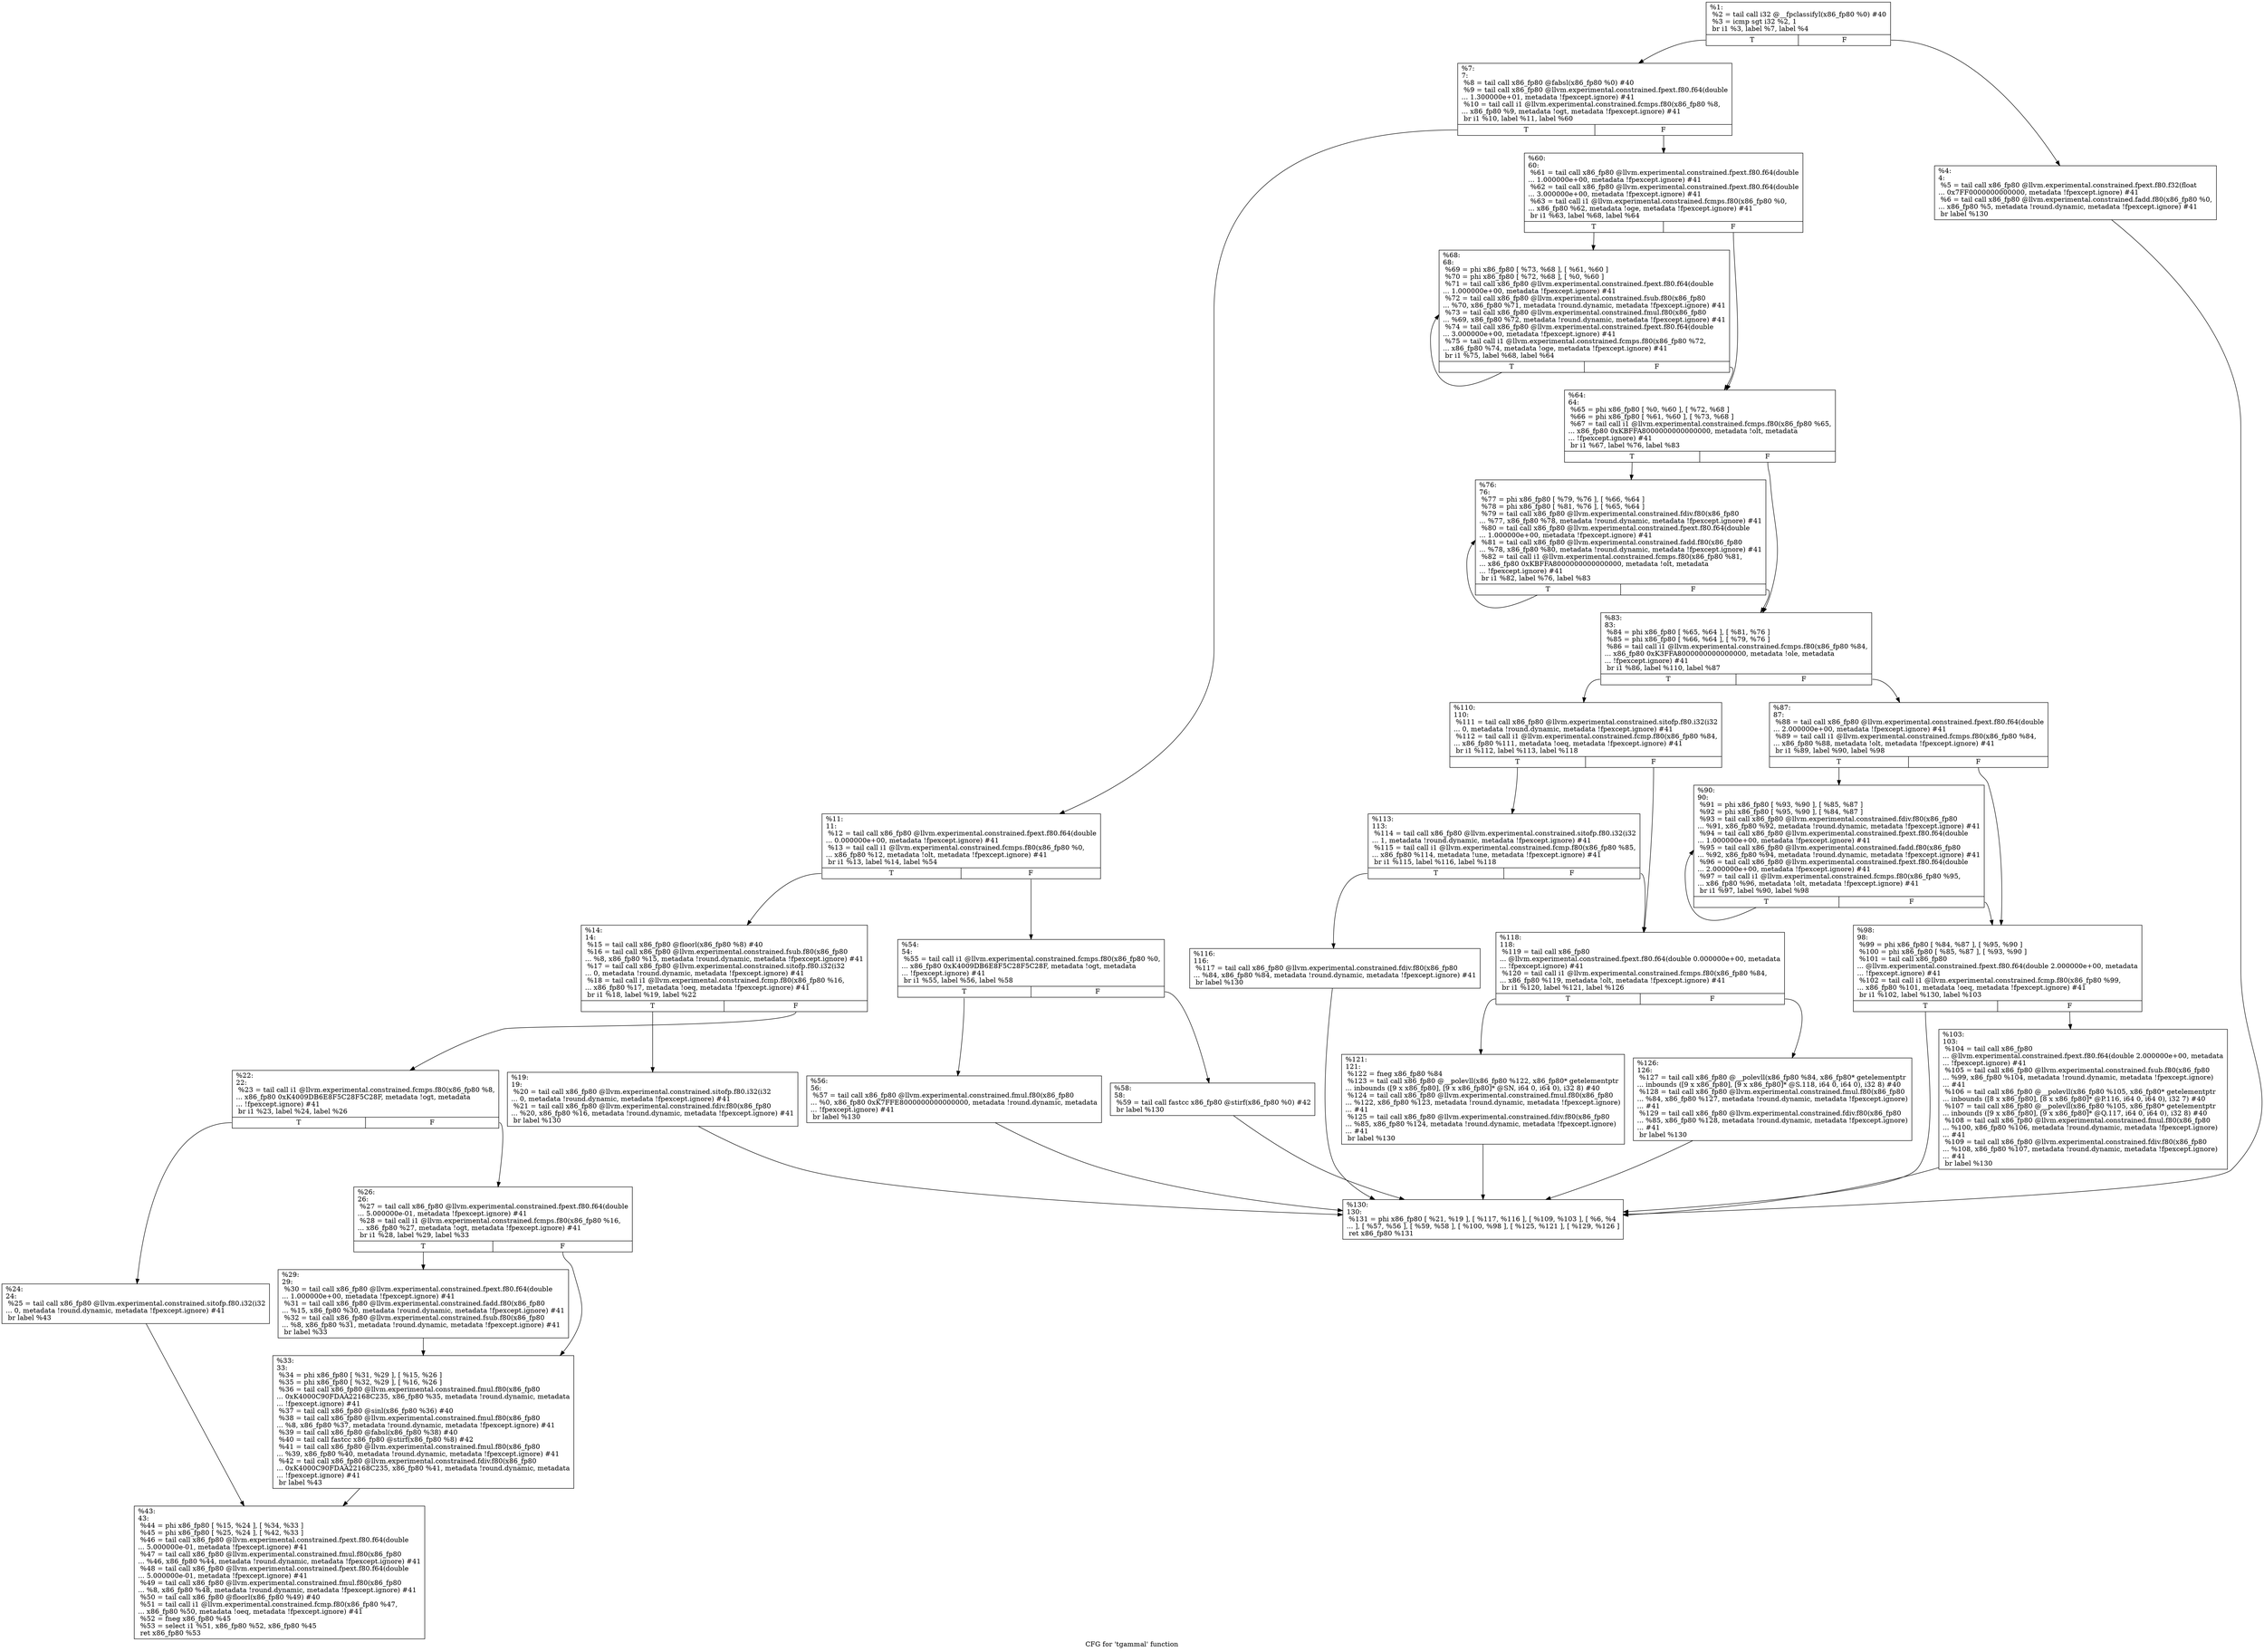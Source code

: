 digraph "CFG for 'tgammal' function" {
	label="CFG for 'tgammal' function";

	Node0x1af55e0 [shape=record,label="{%1:\l  %2 = tail call i32 @__fpclassifyl(x86_fp80 %0) #40\l  %3 = icmp sgt i32 %2, 1\l  br i1 %3, label %7, label %4\l|{<s0>T|<s1>F}}"];
	Node0x1af55e0:s0 -> Node0x1af5780;
	Node0x1af55e0:s1 -> Node0x1af5730;
	Node0x1af5730 [shape=record,label="{%4:\l4:                                                \l  %5 = tail call x86_fp80 @llvm.experimental.constrained.fpext.f80.f32(float\l... 0x7FF0000000000000, metadata !fpexcept.ignore) #41\l  %6 = tail call x86_fp80 @llvm.experimental.constrained.fadd.f80(x86_fp80 %0,\l... x86_fp80 %5, metadata !round.dynamic, metadata !fpexcept.ignore) #41\l  br label %130\l}"];
	Node0x1af5730 -> Node0x1af6040;
	Node0x1af5780 [shape=record,label="{%7:\l7:                                                \l  %8 = tail call x86_fp80 @fabsl(x86_fp80 %0) #40\l  %9 = tail call x86_fp80 @llvm.experimental.constrained.fpext.f80.f64(double\l... 1.300000e+01, metadata !fpexcept.ignore) #41\l  %10 = tail call i1 @llvm.experimental.constrained.fcmps.f80(x86_fp80 %8,\l... x86_fp80 %9, metadata !ogt, metadata !fpexcept.ignore) #41\l  br i1 %10, label %11, label %60\l|{<s0>T|<s1>F}}"];
	Node0x1af5780:s0 -> Node0x1af57d0;
	Node0x1af5780:s1 -> Node0x1af5b90;
	Node0x1af57d0 [shape=record,label="{%11:\l11:                                               \l  %12 = tail call x86_fp80 @llvm.experimental.constrained.fpext.f80.f64(double\l... 0.000000e+00, metadata !fpexcept.ignore) #41\l  %13 = tail call i1 @llvm.experimental.constrained.fcmps.f80(x86_fp80 %0,\l... x86_fp80 %12, metadata !olt, metadata !fpexcept.ignore) #41\l  br i1 %13, label %14, label %54\l|{<s0>T|<s1>F}}"];
	Node0x1af57d0:s0 -> Node0x1af5820;
	Node0x1af57d0:s1 -> Node0x1af5aa0;
	Node0x1af5820 [shape=record,label="{%14:\l14:                                               \l  %15 = tail call x86_fp80 @floorl(x86_fp80 %8) #40\l  %16 = tail call x86_fp80 @llvm.experimental.constrained.fsub.f80(x86_fp80\l... %8, x86_fp80 %15, metadata !round.dynamic, metadata !fpexcept.ignore) #41\l  %17 = tail call x86_fp80 @llvm.experimental.constrained.sitofp.f80.i32(i32\l... 0, metadata !round.dynamic, metadata !fpexcept.ignore) #41\l  %18 = tail call i1 @llvm.experimental.constrained.fcmp.f80(x86_fp80 %16,\l... x86_fp80 %17, metadata !oeq, metadata !fpexcept.ignore) #41\l  br i1 %18, label %19, label %22\l|{<s0>T|<s1>F}}"];
	Node0x1af5820:s0 -> Node0x1af5870;
	Node0x1af5820:s1 -> Node0x1af58c0;
	Node0x1af5870 [shape=record,label="{%19:\l19:                                               \l  %20 = tail call x86_fp80 @llvm.experimental.constrained.sitofp.f80.i32(i32\l... 0, metadata !round.dynamic, metadata !fpexcept.ignore) #41\l  %21 = tail call x86_fp80 @llvm.experimental.constrained.fdiv.f80(x86_fp80\l... %20, x86_fp80 %16, metadata !round.dynamic, metadata !fpexcept.ignore) #41\l  br label %130\l}"];
	Node0x1af5870 -> Node0x1af6040;
	Node0x1af58c0 [shape=record,label="{%22:\l22:                                               \l  %23 = tail call i1 @llvm.experimental.constrained.fcmps.f80(x86_fp80 %8,\l... x86_fp80 0xK4009DB6E8F5C28F5C28F, metadata !ogt, metadata\l... !fpexcept.ignore) #41\l  br i1 %23, label %24, label %26\l|{<s0>T|<s1>F}}"];
	Node0x1af58c0:s0 -> Node0x1af5910;
	Node0x1af58c0:s1 -> Node0x1af5960;
	Node0x1af5910 [shape=record,label="{%24:\l24:                                               \l  %25 = tail call x86_fp80 @llvm.experimental.constrained.sitofp.f80.i32(i32\l... 0, metadata !round.dynamic, metadata !fpexcept.ignore) #41\l  br label %43\l}"];
	Node0x1af5910 -> Node0x1af5a50;
	Node0x1af5960 [shape=record,label="{%26:\l26:                                               \l  %27 = tail call x86_fp80 @llvm.experimental.constrained.fpext.f80.f64(double\l... 5.000000e-01, metadata !fpexcept.ignore) #41\l  %28 = tail call i1 @llvm.experimental.constrained.fcmps.f80(x86_fp80 %16,\l... x86_fp80 %27, metadata !ogt, metadata !fpexcept.ignore) #41\l  br i1 %28, label %29, label %33\l|{<s0>T|<s1>F}}"];
	Node0x1af5960:s0 -> Node0x1af59b0;
	Node0x1af5960:s1 -> Node0x1af5a00;
	Node0x1af59b0 [shape=record,label="{%29:\l29:                                               \l  %30 = tail call x86_fp80 @llvm.experimental.constrained.fpext.f80.f64(double\l... 1.000000e+00, metadata !fpexcept.ignore) #41\l  %31 = tail call x86_fp80 @llvm.experimental.constrained.fadd.f80(x86_fp80\l... %15, x86_fp80 %30, metadata !round.dynamic, metadata !fpexcept.ignore) #41\l  %32 = tail call x86_fp80 @llvm.experimental.constrained.fsub.f80(x86_fp80\l... %8, x86_fp80 %31, metadata !round.dynamic, metadata !fpexcept.ignore) #41\l  br label %33\l}"];
	Node0x1af59b0 -> Node0x1af5a00;
	Node0x1af5a00 [shape=record,label="{%33:\l33:                                               \l  %34 = phi x86_fp80 [ %31, %29 ], [ %15, %26 ]\l  %35 = phi x86_fp80 [ %32, %29 ], [ %16, %26 ]\l  %36 = tail call x86_fp80 @llvm.experimental.constrained.fmul.f80(x86_fp80\l... 0xK4000C90FDAA22168C235, x86_fp80 %35, metadata !round.dynamic, metadata\l... !fpexcept.ignore) #41\l  %37 = tail call x86_fp80 @sinl(x86_fp80 %36) #40\l  %38 = tail call x86_fp80 @llvm.experimental.constrained.fmul.f80(x86_fp80\l... %8, x86_fp80 %37, metadata !round.dynamic, metadata !fpexcept.ignore) #41\l  %39 = tail call x86_fp80 @fabsl(x86_fp80 %38) #40\l  %40 = tail call fastcc x86_fp80 @stirf(x86_fp80 %8) #42\l  %41 = tail call x86_fp80 @llvm.experimental.constrained.fmul.f80(x86_fp80\l... %39, x86_fp80 %40, metadata !round.dynamic, metadata !fpexcept.ignore) #41\l  %42 = tail call x86_fp80 @llvm.experimental.constrained.fdiv.f80(x86_fp80\l... 0xK4000C90FDAA22168C235, x86_fp80 %41, metadata !round.dynamic, metadata\l... !fpexcept.ignore) #41\l  br label %43\l}"];
	Node0x1af5a00 -> Node0x1af5a50;
	Node0x1af5a50 [shape=record,label="{%43:\l43:                                               \l  %44 = phi x86_fp80 [ %15, %24 ], [ %34, %33 ]\l  %45 = phi x86_fp80 [ %25, %24 ], [ %42, %33 ]\l  %46 = tail call x86_fp80 @llvm.experimental.constrained.fpext.f80.f64(double\l... 5.000000e-01, metadata !fpexcept.ignore) #41\l  %47 = tail call x86_fp80 @llvm.experimental.constrained.fmul.f80(x86_fp80\l... %46, x86_fp80 %44, metadata !round.dynamic, metadata !fpexcept.ignore) #41\l  %48 = tail call x86_fp80 @llvm.experimental.constrained.fpext.f80.f64(double\l... 5.000000e-01, metadata !fpexcept.ignore) #41\l  %49 = tail call x86_fp80 @llvm.experimental.constrained.fmul.f80(x86_fp80\l... %8, x86_fp80 %48, metadata !round.dynamic, metadata !fpexcept.ignore) #41\l  %50 = tail call x86_fp80 @floorl(x86_fp80 %49) #40\l  %51 = tail call i1 @llvm.experimental.constrained.fcmp.f80(x86_fp80 %47,\l... x86_fp80 %50, metadata !oeq, metadata !fpexcept.ignore) #41\l  %52 = fneg x86_fp80 %45\l  %53 = select i1 %51, x86_fp80 %52, x86_fp80 %45\l  ret x86_fp80 %53\l}"];
	Node0x1af5aa0 [shape=record,label="{%54:\l54:                                               \l  %55 = tail call i1 @llvm.experimental.constrained.fcmps.f80(x86_fp80 %0,\l... x86_fp80 0xK4009DB6E8F5C28F5C28F, metadata !ogt, metadata\l... !fpexcept.ignore) #41\l  br i1 %55, label %56, label %58\l|{<s0>T|<s1>F}}"];
	Node0x1af5aa0:s0 -> Node0x1af5af0;
	Node0x1af5aa0:s1 -> Node0x1af5b40;
	Node0x1af5af0 [shape=record,label="{%56:\l56:                                               \l  %57 = tail call x86_fp80 @llvm.experimental.constrained.fmul.f80(x86_fp80\l... %0, x86_fp80 0xK7FFE8000000000000000, metadata !round.dynamic, metadata\l... !fpexcept.ignore) #41\l  br label %130\l}"];
	Node0x1af5af0 -> Node0x1af6040;
	Node0x1af5b40 [shape=record,label="{%58:\l58:                                               \l  %59 = tail call fastcc x86_fp80 @stirf(x86_fp80 %0) #42\l  br label %130\l}"];
	Node0x1af5b40 -> Node0x1af6040;
	Node0x1af5b90 [shape=record,label="{%60:\l60:                                               \l  %61 = tail call x86_fp80 @llvm.experimental.constrained.fpext.f80.f64(double\l... 1.000000e+00, metadata !fpexcept.ignore) #41\l  %62 = tail call x86_fp80 @llvm.experimental.constrained.fpext.f80.f64(double\l... 3.000000e+00, metadata !fpexcept.ignore) #41\l  %63 = tail call i1 @llvm.experimental.constrained.fcmps.f80(x86_fp80 %0,\l... x86_fp80 %62, metadata !oge, metadata !fpexcept.ignore) #41\l  br i1 %63, label %68, label %64\l|{<s0>T|<s1>F}}"];
	Node0x1af5b90:s0 -> Node0x1af5c30;
	Node0x1af5b90:s1 -> Node0x1af5be0;
	Node0x1af5be0 [shape=record,label="{%64:\l64:                                               \l  %65 = phi x86_fp80 [ %0, %60 ], [ %72, %68 ]\l  %66 = phi x86_fp80 [ %61, %60 ], [ %73, %68 ]\l  %67 = tail call i1 @llvm.experimental.constrained.fcmps.f80(x86_fp80 %65,\l... x86_fp80 0xKBFFA8000000000000000, metadata !olt, metadata\l... !fpexcept.ignore) #41\l  br i1 %67, label %76, label %83\l|{<s0>T|<s1>F}}"];
	Node0x1af5be0:s0 -> Node0x1af5c80;
	Node0x1af5be0:s1 -> Node0x1af5cd0;
	Node0x1af5c30 [shape=record,label="{%68:\l68:                                               \l  %69 = phi x86_fp80 [ %73, %68 ], [ %61, %60 ]\l  %70 = phi x86_fp80 [ %72, %68 ], [ %0, %60 ]\l  %71 = tail call x86_fp80 @llvm.experimental.constrained.fpext.f80.f64(double\l... 1.000000e+00, metadata !fpexcept.ignore) #41\l  %72 = tail call x86_fp80 @llvm.experimental.constrained.fsub.f80(x86_fp80\l... %70, x86_fp80 %71, metadata !round.dynamic, metadata !fpexcept.ignore) #41\l  %73 = tail call x86_fp80 @llvm.experimental.constrained.fmul.f80(x86_fp80\l... %69, x86_fp80 %72, metadata !round.dynamic, metadata !fpexcept.ignore) #41\l  %74 = tail call x86_fp80 @llvm.experimental.constrained.fpext.f80.f64(double\l... 3.000000e+00, metadata !fpexcept.ignore) #41\l  %75 = tail call i1 @llvm.experimental.constrained.fcmps.f80(x86_fp80 %72,\l... x86_fp80 %74, metadata !oge, metadata !fpexcept.ignore) #41\l  br i1 %75, label %68, label %64\l|{<s0>T|<s1>F}}"];
	Node0x1af5c30:s0 -> Node0x1af5c30;
	Node0x1af5c30:s1 -> Node0x1af5be0;
	Node0x1af5c80 [shape=record,label="{%76:\l76:                                               \l  %77 = phi x86_fp80 [ %79, %76 ], [ %66, %64 ]\l  %78 = phi x86_fp80 [ %81, %76 ], [ %65, %64 ]\l  %79 = tail call x86_fp80 @llvm.experimental.constrained.fdiv.f80(x86_fp80\l... %77, x86_fp80 %78, metadata !round.dynamic, metadata !fpexcept.ignore) #41\l  %80 = tail call x86_fp80 @llvm.experimental.constrained.fpext.f80.f64(double\l... 1.000000e+00, metadata !fpexcept.ignore) #41\l  %81 = tail call x86_fp80 @llvm.experimental.constrained.fadd.f80(x86_fp80\l... %78, x86_fp80 %80, metadata !round.dynamic, metadata !fpexcept.ignore) #41\l  %82 = tail call i1 @llvm.experimental.constrained.fcmps.f80(x86_fp80 %81,\l... x86_fp80 0xKBFFA8000000000000000, metadata !olt, metadata\l... !fpexcept.ignore) #41\l  br i1 %82, label %76, label %83\l|{<s0>T|<s1>F}}"];
	Node0x1af5c80:s0 -> Node0x1af5c80;
	Node0x1af5c80:s1 -> Node0x1af5cd0;
	Node0x1af5cd0 [shape=record,label="{%83:\l83:                                               \l  %84 = phi x86_fp80 [ %65, %64 ], [ %81, %76 ]\l  %85 = phi x86_fp80 [ %66, %64 ], [ %79, %76 ]\l  %86 = tail call i1 @llvm.experimental.constrained.fcmps.f80(x86_fp80 %84,\l... x86_fp80 0xK3FFA8000000000000000, metadata !ole, metadata\l... !fpexcept.ignore) #41\l  br i1 %86, label %110, label %87\l|{<s0>T|<s1>F}}"];
	Node0x1af5cd0:s0 -> Node0x1af5e60;
	Node0x1af5cd0:s1 -> Node0x1af5d20;
	Node0x1af5d20 [shape=record,label="{%87:\l87:                                               \l  %88 = tail call x86_fp80 @llvm.experimental.constrained.fpext.f80.f64(double\l... 2.000000e+00, metadata !fpexcept.ignore) #41\l  %89 = tail call i1 @llvm.experimental.constrained.fcmps.f80(x86_fp80 %84,\l... x86_fp80 %88, metadata !olt, metadata !fpexcept.ignore) #41\l  br i1 %89, label %90, label %98\l|{<s0>T|<s1>F}}"];
	Node0x1af5d20:s0 -> Node0x1af5d70;
	Node0x1af5d20:s1 -> Node0x1af5dc0;
	Node0x1af5d70 [shape=record,label="{%90:\l90:                                               \l  %91 = phi x86_fp80 [ %93, %90 ], [ %85, %87 ]\l  %92 = phi x86_fp80 [ %95, %90 ], [ %84, %87 ]\l  %93 = tail call x86_fp80 @llvm.experimental.constrained.fdiv.f80(x86_fp80\l... %91, x86_fp80 %92, metadata !round.dynamic, metadata !fpexcept.ignore) #41\l  %94 = tail call x86_fp80 @llvm.experimental.constrained.fpext.f80.f64(double\l... 1.000000e+00, metadata !fpexcept.ignore) #41\l  %95 = tail call x86_fp80 @llvm.experimental.constrained.fadd.f80(x86_fp80\l... %92, x86_fp80 %94, metadata !round.dynamic, metadata !fpexcept.ignore) #41\l  %96 = tail call x86_fp80 @llvm.experimental.constrained.fpext.f80.f64(double\l... 2.000000e+00, metadata !fpexcept.ignore) #41\l  %97 = tail call i1 @llvm.experimental.constrained.fcmps.f80(x86_fp80 %95,\l... x86_fp80 %96, metadata !olt, metadata !fpexcept.ignore) #41\l  br i1 %97, label %90, label %98\l|{<s0>T|<s1>F}}"];
	Node0x1af5d70:s0 -> Node0x1af5d70;
	Node0x1af5d70:s1 -> Node0x1af5dc0;
	Node0x1af5dc0 [shape=record,label="{%98:\l98:                                               \l  %99 = phi x86_fp80 [ %84, %87 ], [ %95, %90 ]\l  %100 = phi x86_fp80 [ %85, %87 ], [ %93, %90 ]\l  %101 = tail call x86_fp80\l... @llvm.experimental.constrained.fpext.f80.f64(double 2.000000e+00, metadata\l... !fpexcept.ignore) #41\l  %102 = tail call i1 @llvm.experimental.constrained.fcmp.f80(x86_fp80 %99,\l... x86_fp80 %101, metadata !oeq, metadata !fpexcept.ignore) #41\l  br i1 %102, label %130, label %103\l|{<s0>T|<s1>F}}"];
	Node0x1af5dc0:s0 -> Node0x1af6040;
	Node0x1af5dc0:s1 -> Node0x1af5e10;
	Node0x1af5e10 [shape=record,label="{%103:\l103:                                              \l  %104 = tail call x86_fp80\l... @llvm.experimental.constrained.fpext.f80.f64(double 2.000000e+00, metadata\l... !fpexcept.ignore) #41\l  %105 = tail call x86_fp80 @llvm.experimental.constrained.fsub.f80(x86_fp80\l... %99, x86_fp80 %104, metadata !round.dynamic, metadata !fpexcept.ignore)\l... #41\l  %106 = tail call x86_fp80 @__polevll(x86_fp80 %105, x86_fp80* getelementptr\l... inbounds ([8 x x86_fp80], [8 x x86_fp80]* @P.116, i64 0, i64 0), i32 7) #40\l  %107 = tail call x86_fp80 @__polevll(x86_fp80 %105, x86_fp80* getelementptr\l... inbounds ([9 x x86_fp80], [9 x x86_fp80]* @Q.117, i64 0, i64 0), i32 8) #40\l  %108 = tail call x86_fp80 @llvm.experimental.constrained.fmul.f80(x86_fp80\l... %100, x86_fp80 %106, metadata !round.dynamic, metadata !fpexcept.ignore)\l... #41\l  %109 = tail call x86_fp80 @llvm.experimental.constrained.fdiv.f80(x86_fp80\l... %108, x86_fp80 %107, metadata !round.dynamic, metadata !fpexcept.ignore)\l... #41\l  br label %130\l}"];
	Node0x1af5e10 -> Node0x1af6040;
	Node0x1af5e60 [shape=record,label="{%110:\l110:                                              \l  %111 = tail call x86_fp80 @llvm.experimental.constrained.sitofp.f80.i32(i32\l... 0, metadata !round.dynamic, metadata !fpexcept.ignore) #41\l  %112 = tail call i1 @llvm.experimental.constrained.fcmp.f80(x86_fp80 %84,\l... x86_fp80 %111, metadata !oeq, metadata !fpexcept.ignore) #41\l  br i1 %112, label %113, label %118\l|{<s0>T|<s1>F}}"];
	Node0x1af5e60:s0 -> Node0x1af5eb0;
	Node0x1af5e60:s1 -> Node0x1af5f50;
	Node0x1af5eb0 [shape=record,label="{%113:\l113:                                              \l  %114 = tail call x86_fp80 @llvm.experimental.constrained.sitofp.f80.i32(i32\l... 1, metadata !round.dynamic, metadata !fpexcept.ignore) #41\l  %115 = tail call i1 @llvm.experimental.constrained.fcmp.f80(x86_fp80 %85,\l... x86_fp80 %114, metadata !une, metadata !fpexcept.ignore) #41\l  br i1 %115, label %116, label %118\l|{<s0>T|<s1>F}}"];
	Node0x1af5eb0:s0 -> Node0x1af5f00;
	Node0x1af5eb0:s1 -> Node0x1af5f50;
	Node0x1af5f00 [shape=record,label="{%116:\l116:                                              \l  %117 = tail call x86_fp80 @llvm.experimental.constrained.fdiv.f80(x86_fp80\l... %84, x86_fp80 %84, metadata !round.dynamic, metadata !fpexcept.ignore) #41\l  br label %130\l}"];
	Node0x1af5f00 -> Node0x1af6040;
	Node0x1af5f50 [shape=record,label="{%118:\l118:                                              \l  %119 = tail call x86_fp80\l... @llvm.experimental.constrained.fpext.f80.f64(double 0.000000e+00, metadata\l... !fpexcept.ignore) #41\l  %120 = tail call i1 @llvm.experimental.constrained.fcmps.f80(x86_fp80 %84,\l... x86_fp80 %119, metadata !olt, metadata !fpexcept.ignore) #41\l  br i1 %120, label %121, label %126\l|{<s0>T|<s1>F}}"];
	Node0x1af5f50:s0 -> Node0x1af5fa0;
	Node0x1af5f50:s1 -> Node0x1af5ff0;
	Node0x1af5fa0 [shape=record,label="{%121:\l121:                                              \l  %122 = fneg x86_fp80 %84\l  %123 = tail call x86_fp80 @__polevll(x86_fp80 %122, x86_fp80* getelementptr\l... inbounds ([9 x x86_fp80], [9 x x86_fp80]* @SN, i64 0, i64 0), i32 8) #40\l  %124 = tail call x86_fp80 @llvm.experimental.constrained.fmul.f80(x86_fp80\l... %122, x86_fp80 %123, metadata !round.dynamic, metadata !fpexcept.ignore)\l... #41\l  %125 = tail call x86_fp80 @llvm.experimental.constrained.fdiv.f80(x86_fp80\l... %85, x86_fp80 %124, metadata !round.dynamic, metadata !fpexcept.ignore)\l... #41\l  br label %130\l}"];
	Node0x1af5fa0 -> Node0x1af6040;
	Node0x1af5ff0 [shape=record,label="{%126:\l126:                                              \l  %127 = tail call x86_fp80 @__polevll(x86_fp80 %84, x86_fp80* getelementptr\l... inbounds ([9 x x86_fp80], [9 x x86_fp80]* @S.118, i64 0, i64 0), i32 8) #40\l  %128 = tail call x86_fp80 @llvm.experimental.constrained.fmul.f80(x86_fp80\l... %84, x86_fp80 %127, metadata !round.dynamic, metadata !fpexcept.ignore)\l... #41\l  %129 = tail call x86_fp80 @llvm.experimental.constrained.fdiv.f80(x86_fp80\l... %85, x86_fp80 %128, metadata !round.dynamic, metadata !fpexcept.ignore)\l... #41\l  br label %130\l}"];
	Node0x1af5ff0 -> Node0x1af6040;
	Node0x1af6040 [shape=record,label="{%130:\l130:                                              \l  %131 = phi x86_fp80 [ %21, %19 ], [ %117, %116 ], [ %109, %103 ], [ %6, %4\l... ], [ %57, %56 ], [ %59, %58 ], [ %100, %98 ], [ %125, %121 ], [ %129, %126 ]\l  ret x86_fp80 %131\l}"];
}

